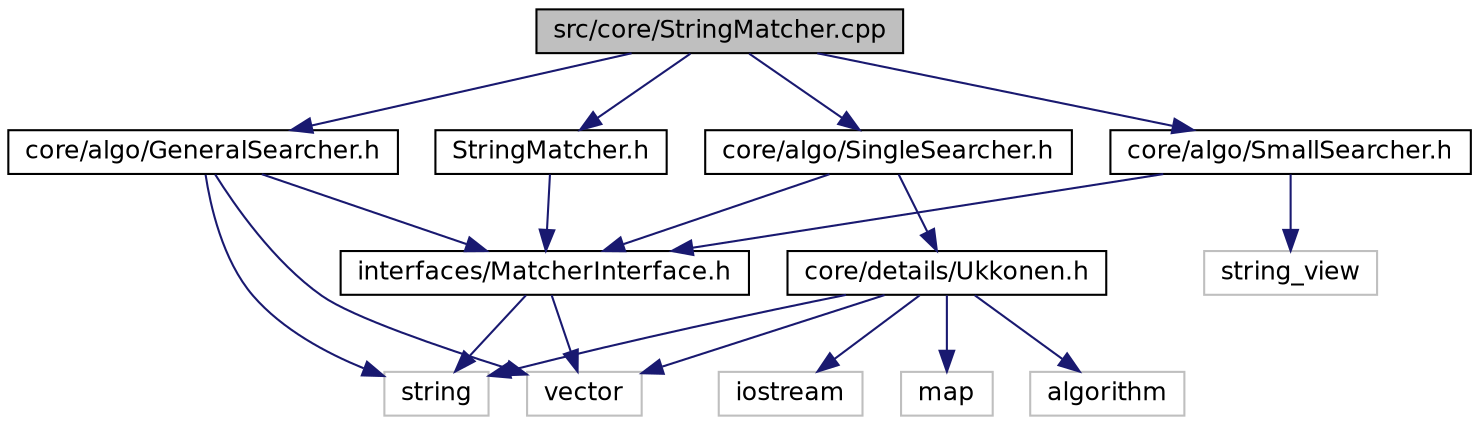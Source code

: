 digraph "src/core/StringMatcher.cpp"
{
 // INTERACTIVE_SVG=YES
 // LATEX_PDF_SIZE
  edge [fontname="Helvetica",fontsize="12",labelfontname="Helvetica",labelfontsize="12"];
  node [fontname="Helvetica",fontsize="12",shape=record];
  Node1 [label="src/core/StringMatcher.cpp",height=0.2,width=0.4,color="black", fillcolor="grey75", style="filled", fontcolor="black",tooltip=" "];
  Node1 -> Node2 [color="midnightblue",fontsize="12",style="solid",fontname="Helvetica"];
  Node2 [label="StringMatcher.h",height=0.2,width=0.4,color="black", fillcolor="white", style="filled",URL="$a00002.html",tooltip=" "];
  Node2 -> Node3 [color="midnightblue",fontsize="12",style="solid",fontname="Helvetica"];
  Node3 [label="interfaces/MatcherInterface.h",height=0.2,width=0.4,color="black", fillcolor="white", style="filled",URL="$a00044.html",tooltip=" "];
  Node3 -> Node4 [color="midnightblue",fontsize="12",style="solid",fontname="Helvetica"];
  Node4 [label="vector",height=0.2,width=0.4,color="grey75", fillcolor="white", style="filled",tooltip=" "];
  Node3 -> Node5 [color="midnightblue",fontsize="12",style="solid",fontname="Helvetica"];
  Node5 [label="string",height=0.2,width=0.4,color="grey75", fillcolor="white", style="filled",tooltip=" "];
  Node1 -> Node6 [color="midnightblue",fontsize="12",style="solid",fontname="Helvetica"];
  Node6 [label="core/algo/GeneralSearcher.h",height=0.2,width=0.4,color="black", fillcolor="white", style="filled",URL="$a00017.html",tooltip=" "];
  Node6 -> Node5 [color="midnightblue",fontsize="12",style="solid",fontname="Helvetica"];
  Node6 -> Node4 [color="midnightblue",fontsize="12",style="solid",fontname="Helvetica"];
  Node6 -> Node3 [color="midnightblue",fontsize="12",style="solid",fontname="Helvetica"];
  Node1 -> Node7 [color="midnightblue",fontsize="12",style="solid",fontname="Helvetica"];
  Node7 [label="core/algo/SmallSearcher.h",height=0.2,width=0.4,color="black", fillcolor="white", style="filled",URL="$a00023.html",tooltip=" "];
  Node7 -> Node8 [color="midnightblue",fontsize="12",style="solid",fontname="Helvetica"];
  Node8 [label="string_view",height=0.2,width=0.4,color="grey75", fillcolor="white", style="filled",tooltip=" "];
  Node7 -> Node3 [color="midnightblue",fontsize="12",style="solid",fontname="Helvetica"];
  Node1 -> Node9 [color="midnightblue",fontsize="12",style="solid",fontname="Helvetica"];
  Node9 [label="core/algo/SingleSearcher.h",height=0.2,width=0.4,color="black", fillcolor="white", style="filled",URL="$a00020.html",tooltip=" "];
  Node9 -> Node3 [color="midnightblue",fontsize="12",style="solid",fontname="Helvetica"];
  Node9 -> Node10 [color="midnightblue",fontsize="12",style="solid",fontname="Helvetica"];
  Node10 [label="core/details/Ukkonen.h",height=0.2,width=0.4,color="black", fillcolor="white", style="filled",URL="$a00029.html",tooltip=" "];
  Node10 -> Node11 [color="midnightblue",fontsize="12",style="solid",fontname="Helvetica"];
  Node11 [label="iostream",height=0.2,width=0.4,color="grey75", fillcolor="white", style="filled",tooltip=" "];
  Node10 -> Node12 [color="midnightblue",fontsize="12",style="solid",fontname="Helvetica"];
  Node12 [label="map",height=0.2,width=0.4,color="grey75", fillcolor="white", style="filled",tooltip=" "];
  Node10 -> Node4 [color="midnightblue",fontsize="12",style="solid",fontname="Helvetica"];
  Node10 -> Node5 [color="midnightblue",fontsize="12",style="solid",fontname="Helvetica"];
  Node10 -> Node13 [color="midnightblue",fontsize="12",style="solid",fontname="Helvetica"];
  Node13 [label="algorithm",height=0.2,width=0.4,color="grey75", fillcolor="white", style="filled",tooltip=" "];
}
